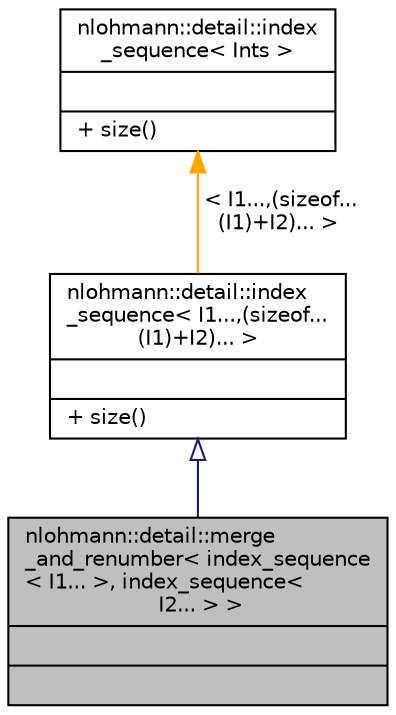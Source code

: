 digraph "nlohmann::detail::merge_and_renumber&lt; index_sequence&lt; I1... &gt;, index_sequence&lt; I2... &gt; &gt;"
{
 // INTERACTIVE_SVG=YES
  bgcolor="transparent";
  edge [fontname="Helvetica",fontsize="10",labelfontname="Helvetica",labelfontsize="10"];
  node [fontname="Helvetica",fontsize="10",shape=record];
  Node1 [label="{nlohmann::detail::merge\l_and_renumber\< index_sequence\l\< I1... \>, index_sequence\<\l I2... \> \>\n||}",height=0.2,width=0.4,color="black", fillcolor="grey75", style="filled", fontcolor="black"];
  Node2 -> Node1 [dir="back",color="midnightblue",fontsize="10",style="solid",arrowtail="onormal",fontname="Helvetica"];
  Node2 [label="{nlohmann::detail::index\l_sequence\< I1...,(sizeof...\l(I1)+I2)... \>\n||+ size()\l}",height=0.2,width=0.4,color="black",URL="$d4/d69/structnlohmann_1_1detail_1_1index__sequence.html"];
  Node3 -> Node2 [dir="back",color="orange",fontsize="10",style="solid",label=" \< I1...,(sizeof...\l(I1)+I2)... \>" ,fontname="Helvetica"];
  Node3 [label="{nlohmann::detail::index\l_sequence\< Ints \>\n||+ size()\l}",height=0.2,width=0.4,color="black",URL="$d4/d69/structnlohmann_1_1detail_1_1index__sequence.html"];
}
